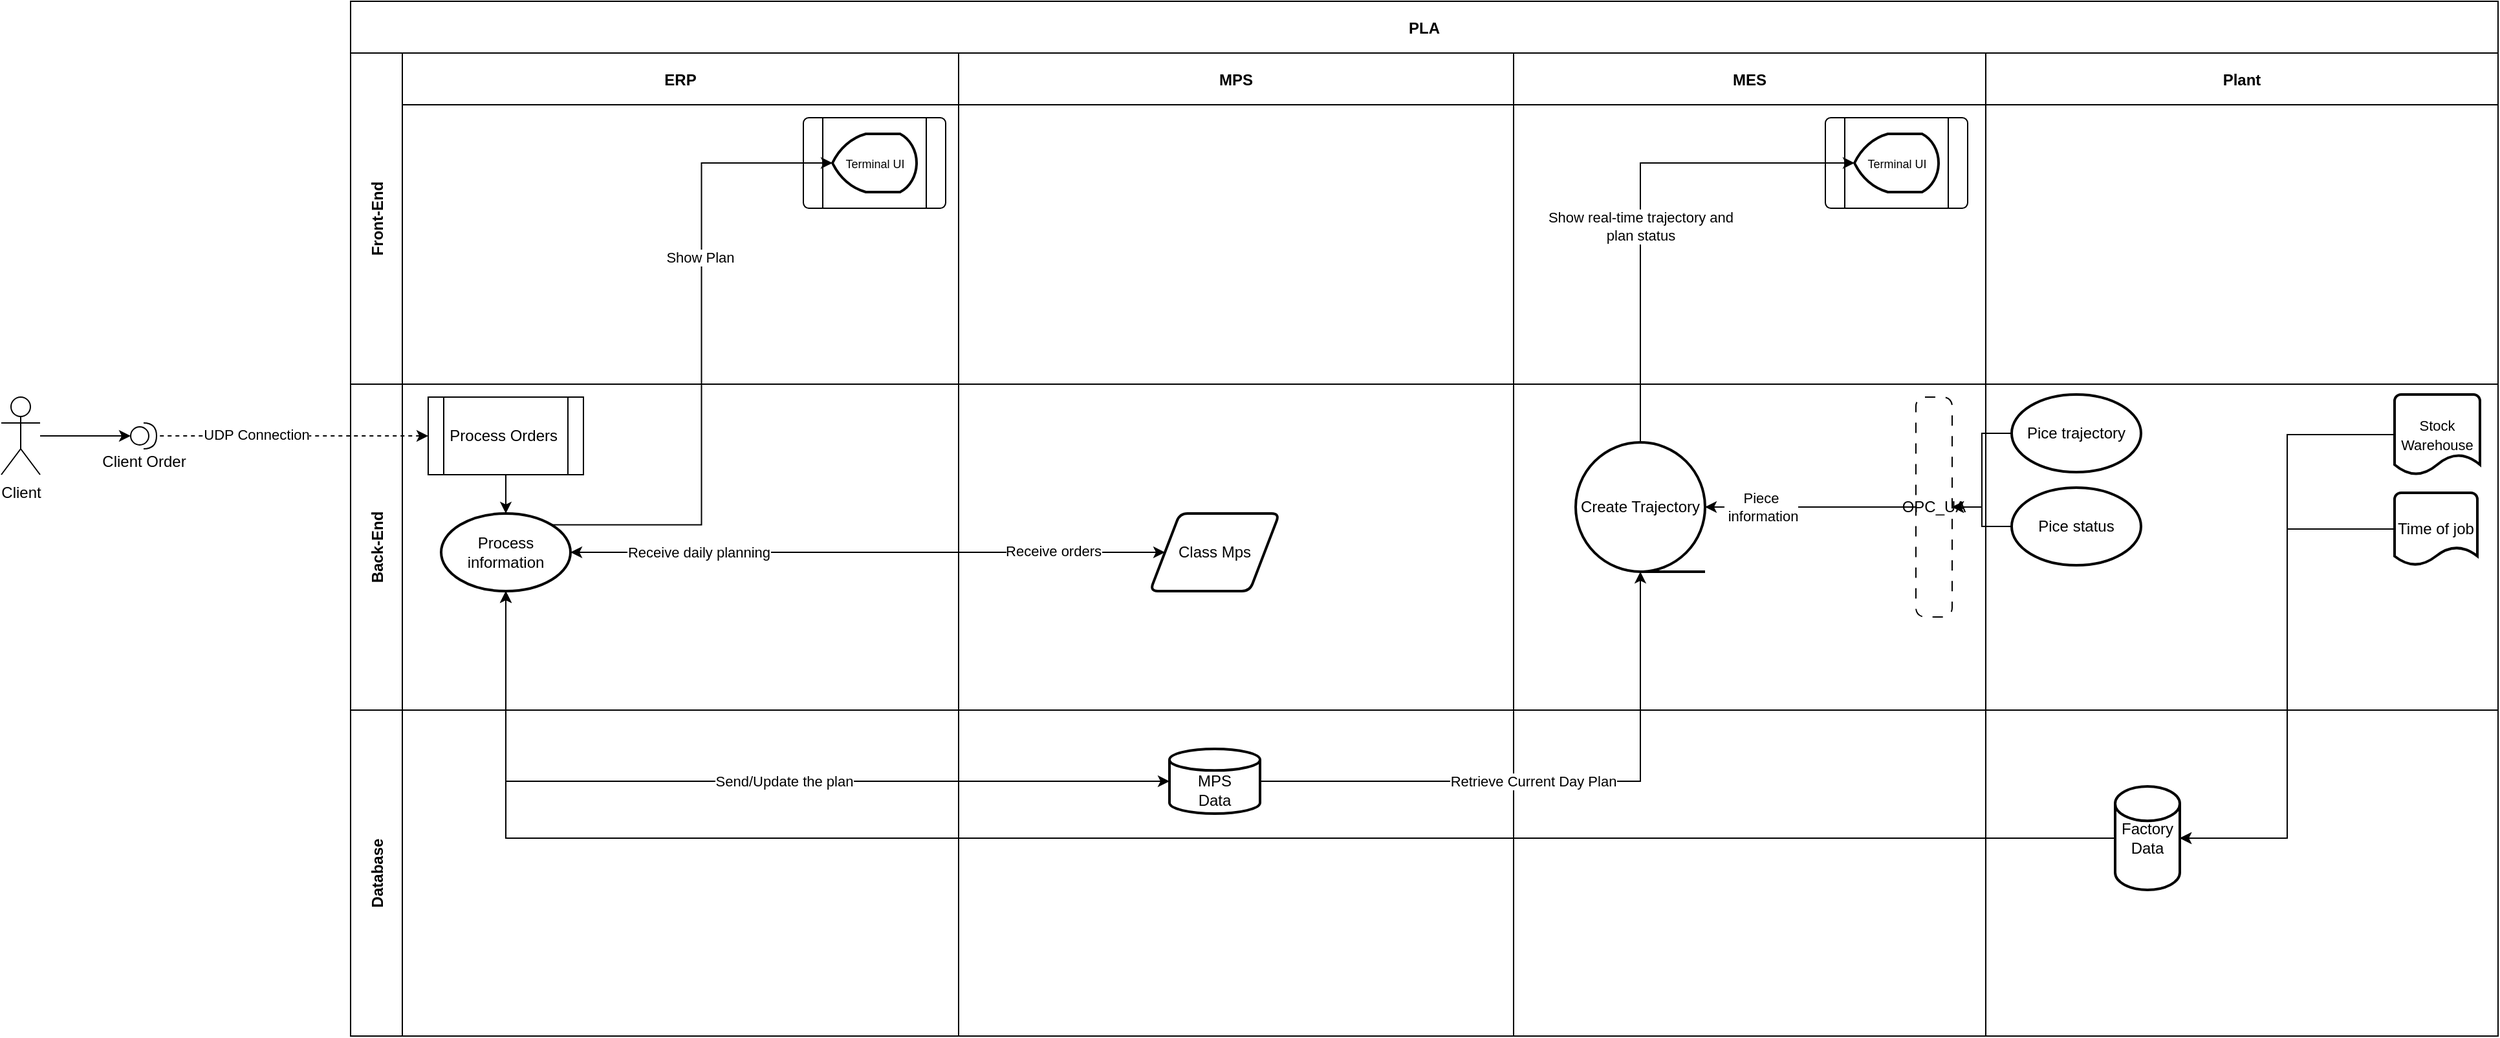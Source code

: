 <mxfile version="21.0.8" type="github" pages="7">
  <diagram id="kgpKYQtTHZ0yAKxKKP6v" name="Flow-chart">
    <mxGraphModel dx="2071" dy="664" grid="1" gridSize="10" guides="1" tooltips="1" connect="1" arrows="1" fold="1" page="1" pageScale="1" pageWidth="850" pageHeight="1100" math="0" shadow="0">
      <root>
        <mxCell id="0" />
        <mxCell id="1" parent="0" />
        <mxCell id="3nuBFxr9cyL0pnOWT2aG-1" value="PLA" style="shape=table;childLayout=tableLayout;startSize=40;collapsible=0;recursiveResize=0;expand=0;fillColor=none;fontStyle=1;editable=0;movable=1;resizable=1;rotatable=1;deletable=1;locked=0;connectable=1;" parent="1" vertex="1">
          <mxGeometry x="20" y="40" width="1660" height="800" as="geometry" />
        </mxCell>
        <mxCell id="3nuBFxr9cyL0pnOWT2aG-3" value="Front-End" style="shape=tableRow;horizontal=0;swimlaneHead=0;swimlaneBody=0;top=0;left=0;bottom=0;right=0;fillColor=none;points=[[0,0.5],[1,0.5]];portConstraint=eastwest;startSize=40;collapsible=0;recursiveResize=0;expand=0;fontStyle=1;" parent="3nuBFxr9cyL0pnOWT2aG-1" vertex="1">
          <mxGeometry y="40" width="1660" height="256" as="geometry" />
        </mxCell>
        <mxCell id="KajZSsTYk88KhPLmzA6E-5" value="ERP" style="swimlane;swimlaneHead=0;swimlaneBody=0;connectable=0;fillColor=none;startSize=40;collapsible=0;recursiveResize=0;expand=0;fontStyle=1;" parent="3nuBFxr9cyL0pnOWT2aG-3" vertex="1">
          <mxGeometry x="40" width="430" height="256" as="geometry">
            <mxRectangle width="430" height="256" as="alternateBounds" />
          </mxGeometry>
        </mxCell>
        <mxCell id="KajZSsTYk88KhPLmzA6E-31" value="" style="group" parent="KajZSsTYk88KhPLmzA6E-5" vertex="1" connectable="0">
          <mxGeometry x="310" y="50" width="110" height="70" as="geometry" />
        </mxCell>
        <mxCell id="KajZSsTYk88KhPLmzA6E-21" value="" style="verticalLabelPosition=bottom;verticalAlign=top;html=1;shape=process;whiteSpace=wrap;rounded=1;size=0.14;arcSize=6;" parent="KajZSsTYk88KhPLmzA6E-31" vertex="1">
          <mxGeometry width="110" height="70" as="geometry" />
        </mxCell>
        <mxCell id="KajZSsTYk88KhPLmzA6E-13" value="&lt;font style=&quot;font-size: 9px;&quot;&gt;Terminal UI&lt;/font&gt;" style="strokeWidth=2;html=1;shape=mxgraph.flowchart.display;whiteSpace=wrap;" parent="KajZSsTYk88KhPLmzA6E-31" vertex="1">
          <mxGeometry x="22.5" y="12.5" width="65" height="45" as="geometry" />
        </mxCell>
        <mxCell id="KajZSsTYk88KhPLmzA6E-51" value="MPS" style="swimlane;swimlaneHead=0;swimlaneBody=0;connectable=0;fillColor=none;startSize=40;collapsible=0;recursiveResize=0;expand=0;fontStyle=1;" parent="3nuBFxr9cyL0pnOWT2aG-3" vertex="1">
          <mxGeometry x="470" width="429" height="256" as="geometry">
            <mxRectangle width="429" height="256" as="alternateBounds" />
          </mxGeometry>
        </mxCell>
        <mxCell id="3nuBFxr9cyL0pnOWT2aG-4" value="MES" style="swimlane;swimlaneHead=0;swimlaneBody=0;connectable=0;fillColor=none;startSize=40;collapsible=0;recursiveResize=0;expand=0;fontStyle=1;" parent="3nuBFxr9cyL0pnOWT2aG-3" vertex="1">
          <mxGeometry x="899" width="365" height="256" as="geometry">
            <mxRectangle width="365" height="256" as="alternateBounds" />
          </mxGeometry>
        </mxCell>
        <mxCell id="KajZSsTYk88KhPLmzA6E-32" value="" style="group" parent="3nuBFxr9cyL0pnOWT2aG-4" vertex="1" connectable="0">
          <mxGeometry x="241" y="50" width="110" height="70" as="geometry" />
        </mxCell>
        <mxCell id="KajZSsTYk88KhPLmzA6E-40" value="" style="group" parent="KajZSsTYk88KhPLmzA6E-32" vertex="1" connectable="0">
          <mxGeometry width="110" height="70" as="geometry" />
        </mxCell>
        <mxCell id="KajZSsTYk88KhPLmzA6E-33" value="" style="verticalLabelPosition=bottom;verticalAlign=top;html=1;shape=process;whiteSpace=wrap;rounded=1;size=0.14;arcSize=6;" parent="KajZSsTYk88KhPLmzA6E-40" vertex="1">
          <mxGeometry width="110" height="70" as="geometry" />
        </mxCell>
        <mxCell id="KajZSsTYk88KhPLmzA6E-34" value="&lt;font style=&quot;font-size: 9px;&quot;&gt;Terminal UI&lt;/font&gt;" style="strokeWidth=2;html=1;shape=mxgraph.flowchart.display;whiteSpace=wrap;" parent="KajZSsTYk88KhPLmzA6E-40" vertex="1">
          <mxGeometry x="22.5" y="12.5" width="65" height="45" as="geometry" />
        </mxCell>
        <mxCell id="3nuBFxr9cyL0pnOWT2aG-8" value="Plant" style="swimlane;swimlaneHead=0;swimlaneBody=0;connectable=0;fillColor=none;startSize=40;collapsible=0;recursiveResize=0;expand=0;fontStyle=1;" parent="3nuBFxr9cyL0pnOWT2aG-3" vertex="1">
          <mxGeometry x="1264" width="396" height="256" as="geometry">
            <mxRectangle width="396" height="256" as="alternateBounds" />
          </mxGeometry>
        </mxCell>
        <mxCell id="3nuBFxr9cyL0pnOWT2aG-15" value="Back-End" style="shape=tableRow;horizontal=0;swimlaneHead=0;swimlaneBody=0;top=0;left=0;bottom=0;right=0;fillColor=none;points=[[0,0.5],[1,0.5]];portConstraint=eastwest;startSize=40;collapsible=0;recursiveResize=0;expand=0;fontStyle=1;" parent="3nuBFxr9cyL0pnOWT2aG-1" vertex="1">
          <mxGeometry y="296" width="1660" height="252" as="geometry" />
        </mxCell>
        <mxCell id="KajZSsTYk88KhPLmzA6E-6" style="swimlane;swimlaneHead=0;swimlaneBody=0;connectable=0;fillColor=none;startSize=0;collapsible=0;recursiveResize=0;expand=0;fontStyle=1;" parent="3nuBFxr9cyL0pnOWT2aG-15" vertex="1">
          <mxGeometry x="40" width="430" height="252" as="geometry">
            <mxRectangle width="430" height="252" as="alternateBounds" />
          </mxGeometry>
        </mxCell>
        <mxCell id="KajZSsTYk88KhPLmzA6E-28" style="edgeStyle=orthogonalEdgeStyle;rounded=0;orthogonalLoop=1;jettySize=auto;html=1;" parent="KajZSsTYk88KhPLmzA6E-6" source="KajZSsTYk88KhPLmzA6E-9" target="KajZSsTYk88KhPLmzA6E-27" edge="1">
          <mxGeometry relative="1" as="geometry" />
        </mxCell>
        <mxCell id="KajZSsTYk88KhPLmzA6E-9" value="Process Orders&amp;nbsp;" style="shape=process;whiteSpace=wrap;html=1;backgroundOutline=1;" parent="KajZSsTYk88KhPLmzA6E-6" vertex="1">
          <mxGeometry x="20" y="10" width="120" height="60" as="geometry" />
        </mxCell>
        <mxCell id="KajZSsTYk88KhPLmzA6E-27" value="Process information" style="strokeWidth=2;html=1;shape=mxgraph.flowchart.start_1;whiteSpace=wrap;" parent="KajZSsTYk88KhPLmzA6E-6" vertex="1">
          <mxGeometry x="30" y="100" width="100" height="60" as="geometry" />
        </mxCell>
        <mxCell id="KajZSsTYk88KhPLmzA6E-52" style="swimlane;swimlaneHead=0;swimlaneBody=0;connectable=0;fillColor=none;startSize=0;collapsible=0;recursiveResize=0;expand=0;fontStyle=1;" parent="3nuBFxr9cyL0pnOWT2aG-15" vertex="1">
          <mxGeometry x="470" width="429" height="252" as="geometry">
            <mxRectangle width="429" height="252" as="alternateBounds" />
          </mxGeometry>
        </mxCell>
        <mxCell id="KajZSsTYk88KhPLmzA6E-19" value="Class Mps" style="shape=parallelogram;html=1;strokeWidth=2;perimeter=parallelogramPerimeter;whiteSpace=wrap;rounded=1;arcSize=12;size=0.23;" parent="KajZSsTYk88KhPLmzA6E-52" vertex="1">
          <mxGeometry x="148" y="100" width="100" height="60" as="geometry" />
        </mxCell>
        <mxCell id="3nuBFxr9cyL0pnOWT2aG-16" value="" style="swimlane;swimlaneHead=0;swimlaneBody=0;connectable=0;fillColor=none;startSize=0;collapsible=0;recursiveResize=0;expand=0;fontStyle=1;" parent="3nuBFxr9cyL0pnOWT2aG-15" vertex="1">
          <mxGeometry x="899" width="365" height="252" as="geometry">
            <mxRectangle width="365" height="252" as="alternateBounds" />
          </mxGeometry>
        </mxCell>
        <mxCell id="KajZSsTYk88KhPLmzA6E-46" style="edgeStyle=orthogonalEdgeStyle;rounded=0;orthogonalLoop=1;jettySize=auto;html=1;entryX=1;entryY=0.5;entryDx=0;entryDy=0;entryPerimeter=0;" parent="3nuBFxr9cyL0pnOWT2aG-16" source="KajZSsTYk88KhPLmzA6E-35" target="KajZSsTYk88KhPLmzA6E-45" edge="1">
          <mxGeometry relative="1" as="geometry" />
        </mxCell>
        <mxCell id="Br2GBXhkB9kAN_1juU1B-12" value="Piece&lt;br&gt;&amp;nbsp;information" style="edgeLabel;html=1;align=center;verticalAlign=middle;resizable=0;points=[];" parent="KajZSsTYk88KhPLmzA6E-46" vertex="1" connectable="0">
          <mxGeometry x="0.734" y="-1" relative="1" as="geometry">
            <mxPoint x="21" y="1" as="offset" />
          </mxGeometry>
        </mxCell>
        <mxCell id="KajZSsTYk88KhPLmzA6E-35" value="OPC_UA" style="rounded=1;whiteSpace=wrap;html=1;absoluteArcSize=1;arcSize=14;strokeWidth=1;dashed=1;dashPattern=8 8;rotation=0;" parent="3nuBFxr9cyL0pnOWT2aG-16" vertex="1">
          <mxGeometry x="311" y="10" width="28" height="170" as="geometry" />
        </mxCell>
        <mxCell id="KajZSsTYk88KhPLmzA6E-45" value="Create Trajectory" style="strokeWidth=2;html=1;shape=mxgraph.flowchart.sequential_data;whiteSpace=wrap;" parent="3nuBFxr9cyL0pnOWT2aG-16" vertex="1">
          <mxGeometry x="48" y="45" width="100" height="100" as="geometry" />
        </mxCell>
        <mxCell id="3nuBFxr9cyL0pnOWT2aG-18" value="" style="swimlane;swimlaneHead=0;swimlaneBody=0;connectable=0;fillColor=none;startSize=0;collapsible=0;recursiveResize=0;expand=0;fontStyle=1;" parent="3nuBFxr9cyL0pnOWT2aG-15" vertex="1">
          <mxGeometry x="1264" width="396" height="252" as="geometry">
            <mxRectangle width="396" height="252" as="alternateBounds" />
          </mxGeometry>
        </mxCell>
        <mxCell id="KajZSsTYk88KhPLmzA6E-42" value="Pice trajectory" style="strokeWidth=2;html=1;shape=mxgraph.flowchart.start_1;whiteSpace=wrap;" parent="3nuBFxr9cyL0pnOWT2aG-18" vertex="1">
          <mxGeometry x="20" y="8" width="100" height="60" as="geometry" />
        </mxCell>
        <mxCell id="KajZSsTYk88KhPLmzA6E-44" value="Pice status" style="strokeWidth=2;html=1;shape=mxgraph.flowchart.start_1;whiteSpace=wrap;" parent="3nuBFxr9cyL0pnOWT2aG-18" vertex="1">
          <mxGeometry x="20" y="80" width="100" height="60" as="geometry" />
        </mxCell>
        <mxCell id="KajZSsTYk88KhPLmzA6E-22" value="&lt;font style=&quot;font-size: 11px;&quot;&gt;Stock Warehouse&lt;/font&gt;" style="strokeWidth=2;html=1;shape=mxgraph.flowchart.document2;whiteSpace=wrap;size=0.25;" parent="3nuBFxr9cyL0pnOWT2aG-18" vertex="1">
          <mxGeometry x="316" y="8" width="66" height="62" as="geometry" />
        </mxCell>
        <mxCell id="KajZSsTYk88KhPLmzA6E-18" value="Time of job" style="strokeWidth=2;html=1;shape=mxgraph.flowchart.document2;whiteSpace=wrap;size=0.25;" parent="3nuBFxr9cyL0pnOWT2aG-18" vertex="1">
          <mxGeometry x="316" y="84" width="64" height="56" as="geometry" />
        </mxCell>
        <mxCell id="KajZSsTYk88KhPLmzA6E-30" value="" style="edgeStyle=orthogonalEdgeStyle;rounded=0;orthogonalLoop=1;jettySize=auto;html=1;startArrow=classic;startFill=1;" parent="3nuBFxr9cyL0pnOWT2aG-15" source="KajZSsTYk88KhPLmzA6E-27" target="KajZSsTYk88KhPLmzA6E-19" edge="1">
          <mxGeometry relative="1" as="geometry" />
        </mxCell>
        <mxCell id="Br2GBXhkB9kAN_1juU1B-2" value="Receive orders" style="edgeLabel;html=1;align=center;verticalAlign=middle;resizable=0;points=[];" parent="KajZSsTYk88KhPLmzA6E-30" vertex="1" connectable="0">
          <mxGeometry x="0.623" y="1" relative="1" as="geometry">
            <mxPoint as="offset" />
          </mxGeometry>
        </mxCell>
        <mxCell id="Br2GBXhkB9kAN_1juU1B-3" value="Receive daily planning" style="edgeLabel;html=1;align=center;verticalAlign=middle;resizable=0;points=[];" parent="KajZSsTYk88KhPLmzA6E-30" vertex="1" connectable="0">
          <mxGeometry x="-0.727" relative="1" as="geometry">
            <mxPoint x="36" as="offset" />
          </mxGeometry>
        </mxCell>
        <mxCell id="Br2GBXhkB9kAN_1juU1B-7" style="edgeStyle=orthogonalEdgeStyle;rounded=0;orthogonalLoop=1;jettySize=auto;html=1;" parent="3nuBFxr9cyL0pnOWT2aG-15" source="KajZSsTYk88KhPLmzA6E-44" target="KajZSsTYk88KhPLmzA6E-35" edge="1">
          <mxGeometry relative="1" as="geometry" />
        </mxCell>
        <mxCell id="KajZSsTYk88KhPLmzA6E-43" style="edgeStyle=orthogonalEdgeStyle;rounded=0;orthogonalLoop=1;jettySize=auto;html=1;" parent="3nuBFxr9cyL0pnOWT2aG-15" source="KajZSsTYk88KhPLmzA6E-42" target="KajZSsTYk88KhPLmzA6E-35" edge="1">
          <mxGeometry relative="1" as="geometry">
            <mxPoint x="1254" y="38" as="targetPoint" />
          </mxGeometry>
        </mxCell>
        <mxCell id="KajZSsTYk88KhPLmzA6E-36" value="Database" style="shape=tableRow;horizontal=0;swimlaneHead=0;swimlaneBody=0;top=0;left=0;bottom=0;right=0;fillColor=none;points=[[0,0.5],[1,0.5]];portConstraint=eastwest;startSize=40;collapsible=0;recursiveResize=0;expand=0;fontStyle=1;" parent="3nuBFxr9cyL0pnOWT2aG-1" vertex="1">
          <mxGeometry y="548" width="1660" height="252" as="geometry" />
        </mxCell>
        <mxCell id="KajZSsTYk88KhPLmzA6E-37" style="swimlane;swimlaneHead=0;swimlaneBody=0;connectable=0;fillColor=none;startSize=0;collapsible=0;recursiveResize=0;expand=0;fontStyle=1;" parent="KajZSsTYk88KhPLmzA6E-36" vertex="1">
          <mxGeometry x="40" width="430" height="252" as="geometry">
            <mxRectangle width="430" height="252" as="alternateBounds" />
          </mxGeometry>
        </mxCell>
        <mxCell id="KajZSsTYk88KhPLmzA6E-53" style="swimlane;swimlaneHead=0;swimlaneBody=0;connectable=0;fillColor=none;startSize=0;collapsible=0;recursiveResize=0;expand=0;fontStyle=1;" parent="KajZSsTYk88KhPLmzA6E-36" vertex="1">
          <mxGeometry x="470" width="429" height="252" as="geometry">
            <mxRectangle width="429" height="252" as="alternateBounds" />
          </mxGeometry>
        </mxCell>
        <mxCell id="KajZSsTYk88KhPLmzA6E-16" value="&lt;br&gt;MPS&lt;br&gt;Data" style="strokeWidth=2;html=1;shape=mxgraph.flowchart.database;whiteSpace=wrap;" parent="KajZSsTYk88KhPLmzA6E-53" vertex="1">
          <mxGeometry x="163" y="30" width="70" height="50" as="geometry" />
        </mxCell>
        <mxCell id="KajZSsTYk88KhPLmzA6E-38" style="swimlane;swimlaneHead=0;swimlaneBody=0;connectable=0;fillColor=none;startSize=0;collapsible=0;recursiveResize=0;expand=0;fontStyle=1;" parent="KajZSsTYk88KhPLmzA6E-36" vertex="1">
          <mxGeometry x="899" width="365" height="252" as="geometry">
            <mxRectangle width="365" height="252" as="alternateBounds" />
          </mxGeometry>
        </mxCell>
        <mxCell id="KajZSsTYk88KhPLmzA6E-39" style="swimlane;swimlaneHead=0;swimlaneBody=0;connectable=0;fillColor=none;startSize=0;collapsible=0;recursiveResize=0;expand=0;fontStyle=1;" parent="KajZSsTYk88KhPLmzA6E-36" vertex="1">
          <mxGeometry x="1264" width="396" height="252" as="geometry">
            <mxRectangle width="396" height="252" as="alternateBounds" />
          </mxGeometry>
        </mxCell>
        <mxCell id="KajZSsTYk88KhPLmzA6E-23" value="Factory&lt;br&gt;Data" style="strokeWidth=2;html=1;shape=mxgraph.flowchart.database;whiteSpace=wrap;" parent="KajZSsTYk88KhPLmzA6E-39" vertex="1">
          <mxGeometry x="100" y="59" width="50" height="80" as="geometry" />
        </mxCell>
        <mxCell id="KajZSsTYk88KhPLmzA6E-29" style="edgeStyle=orthogonalEdgeStyle;rounded=0;orthogonalLoop=1;jettySize=auto;html=1;entryX=0.5;entryY=1;entryDx=0;entryDy=0;entryPerimeter=0;" parent="3nuBFxr9cyL0pnOWT2aG-1" source="KajZSsTYk88KhPLmzA6E-23" target="KajZSsTYk88KhPLmzA6E-27" edge="1">
          <mxGeometry relative="1" as="geometry" />
        </mxCell>
        <mxCell id="KajZSsTYk88KhPLmzA6E-20" style="edgeStyle=orthogonalEdgeStyle;rounded=0;orthogonalLoop=1;jettySize=auto;html=1;startArrow=classic;startFill=1;" parent="3nuBFxr9cyL0pnOWT2aG-1" source="KajZSsTYk88KhPLmzA6E-16" target="KajZSsTYk88KhPLmzA6E-27" edge="1">
          <mxGeometry relative="1" as="geometry" />
        </mxCell>
        <mxCell id="dcM9h4b5assa5pnJStV_-1" value="Send/Update the plan" style="edgeLabel;html=1;align=center;verticalAlign=middle;resizable=0;points=[];" parent="KajZSsTYk88KhPLmzA6E-20" vertex="1" connectable="0">
          <mxGeometry x="-0.097" relative="1" as="geometry">
            <mxPoint as="offset" />
          </mxGeometry>
        </mxCell>
        <mxCell id="KajZSsTYk88KhPLmzA6E-49" style="edgeStyle=orthogonalEdgeStyle;rounded=0;orthogonalLoop=1;jettySize=auto;html=1;" parent="3nuBFxr9cyL0pnOWT2aG-1" source="KajZSsTYk88KhPLmzA6E-16" target="KajZSsTYk88KhPLmzA6E-45" edge="1">
          <mxGeometry relative="1" as="geometry" />
        </mxCell>
        <mxCell id="KajZSsTYk88KhPLmzA6E-50" value="Retrieve Current Day Plan" style="edgeLabel;html=1;align=center;verticalAlign=middle;resizable=0;points=[];" parent="KajZSsTYk88KhPLmzA6E-49" vertex="1" connectable="0">
          <mxGeometry x="-0.202" y="-2" relative="1" as="geometry">
            <mxPoint x="29" y="-2" as="offset" />
          </mxGeometry>
        </mxCell>
        <mxCell id="KajZSsTYk88KhPLmzA6E-24" style="edgeStyle=orthogonalEdgeStyle;rounded=0;orthogonalLoop=1;jettySize=auto;html=1;entryX=1;entryY=0.5;entryDx=0;entryDy=0;entryPerimeter=0;" parent="3nuBFxr9cyL0pnOWT2aG-1" source="KajZSsTYk88KhPLmzA6E-22" target="KajZSsTYk88KhPLmzA6E-23" edge="1">
          <mxGeometry relative="1" as="geometry" />
        </mxCell>
        <mxCell id="KajZSsTYk88KhPLmzA6E-25" style="edgeStyle=orthogonalEdgeStyle;rounded=0;orthogonalLoop=1;jettySize=auto;html=1;entryX=1;entryY=0.5;entryDx=0;entryDy=0;entryPerimeter=0;" parent="3nuBFxr9cyL0pnOWT2aG-1" source="KajZSsTYk88KhPLmzA6E-18" target="KajZSsTYk88KhPLmzA6E-23" edge="1">
          <mxGeometry relative="1" as="geometry" />
        </mxCell>
        <mxCell id="Br2GBXhkB9kAN_1juU1B-1" style="edgeStyle=orthogonalEdgeStyle;rounded=0;orthogonalLoop=1;jettySize=auto;html=1;exitX=0.855;exitY=0.145;exitDx=0;exitDy=0;exitPerimeter=0;entryX=0;entryY=0.5;entryDx=0;entryDy=0;entryPerimeter=0;" parent="3nuBFxr9cyL0pnOWT2aG-1" source="KajZSsTYk88KhPLmzA6E-27" target="KajZSsTYk88KhPLmzA6E-13" edge="1">
          <mxGeometry relative="1" as="geometry" />
        </mxCell>
        <mxCell id="Br2GBXhkB9kAN_1juU1B-4" value="Show Plan" style="edgeLabel;html=1;align=center;verticalAlign=middle;resizable=0;points=[];" parent="Br2GBXhkB9kAN_1juU1B-1" vertex="1" connectable="0">
          <mxGeometry x="0.3" y="2" relative="1" as="geometry">
            <mxPoint as="offset" />
          </mxGeometry>
        </mxCell>
        <mxCell id="Br2GBXhkB9kAN_1juU1B-5" style="edgeStyle=orthogonalEdgeStyle;rounded=0;orthogonalLoop=1;jettySize=auto;html=1;entryX=0;entryY=0.5;entryDx=0;entryDy=0;entryPerimeter=0;" parent="3nuBFxr9cyL0pnOWT2aG-1" source="KajZSsTYk88KhPLmzA6E-45" target="KajZSsTYk88KhPLmzA6E-34" edge="1">
          <mxGeometry relative="1" as="geometry">
            <Array as="points">
              <mxPoint x="997" y="125" />
            </Array>
          </mxGeometry>
        </mxCell>
        <mxCell id="Br2GBXhkB9kAN_1juU1B-6" value="Show real-time trajectory and &lt;br&gt;plan status" style="edgeLabel;html=1;align=center;verticalAlign=middle;resizable=0;points=[];" parent="Br2GBXhkB9kAN_1juU1B-5" vertex="1" connectable="0">
          <mxGeometry x="-0.141" y="-2" relative="1" as="geometry">
            <mxPoint x="-2" y="-3" as="offset" />
          </mxGeometry>
        </mxCell>
        <mxCell id="KajZSsTYk88KhPLmzA6E-11" value="Client Order" style="shape=providedRequiredInterface;html=1;verticalLabelPosition=bottom;sketch=0;" parent="1" vertex="1">
          <mxGeometry x="-150" y="366" width="20" height="20" as="geometry" />
        </mxCell>
        <mxCell id="KajZSsTYk88KhPLmzA6E-10" style="edgeStyle=orthogonalEdgeStyle;rounded=0;orthogonalLoop=1;jettySize=auto;html=1;dashed=1;entryX=1;entryY=0.5;entryDx=0;entryDy=0;entryPerimeter=0;startArrow=classic;startFill=1;endArrow=none;endFill=0;" parent="1" source="KajZSsTYk88KhPLmzA6E-9" target="KajZSsTYk88KhPLmzA6E-11" edge="1">
          <mxGeometry relative="1" as="geometry">
            <mxPoint x="-30" y="320.0" as="targetPoint" />
          </mxGeometry>
        </mxCell>
        <mxCell id="KajZSsTYk88KhPLmzA6E-12" value="UDP Connection" style="edgeLabel;html=1;align=center;verticalAlign=middle;resizable=0;points=[];" parent="KajZSsTYk88KhPLmzA6E-10" vertex="1" connectable="0">
          <mxGeometry x="0.272" y="-1" relative="1" as="geometry">
            <mxPoint as="offset" />
          </mxGeometry>
        </mxCell>
        <mxCell id="Br2GBXhkB9kAN_1juU1B-9" style="edgeStyle=orthogonalEdgeStyle;rounded=0;orthogonalLoop=1;jettySize=auto;html=1;entryX=0;entryY=0.5;entryDx=0;entryDy=0;entryPerimeter=0;" parent="1" source="Br2GBXhkB9kAN_1juU1B-8" target="KajZSsTYk88KhPLmzA6E-11" edge="1">
          <mxGeometry relative="1" as="geometry" />
        </mxCell>
        <mxCell id="Br2GBXhkB9kAN_1juU1B-8" value="Client" style="shape=umlActor;verticalLabelPosition=bottom;verticalAlign=top;html=1;outlineConnect=0;" parent="1" vertex="1">
          <mxGeometry x="-250" y="346" width="30" height="60" as="geometry" />
        </mxCell>
      </root>
    </mxGraphModel>
  </diagram>
  <diagram id="-O9gCwq_KkPedrlTWj8u" name="Software-Structure">
    <mxGraphModel dx="1221" dy="664" grid="1" gridSize="10" guides="1" tooltips="1" connect="1" arrows="1" fold="1" page="1" pageScale="1" pageWidth="827" pageHeight="1169" math="0" shadow="0">
      <root>
        <mxCell id="0" />
        <mxCell id="1" parent="0" />
        <mxCell id="eZUI2_qZ9X7XSRv0RE9L-6" value="" style="edgeStyle=orthogonalEdgeStyle;rounded=0;orthogonalLoop=1;jettySize=auto;html=1;endArrow=none;endFill=0;" parent="1" source="eZUI2_qZ9X7XSRv0RE9L-1" target="eZUI2_qZ9X7XSRv0RE9L-3" edge="1">
          <mxGeometry relative="1" as="geometry" />
        </mxCell>
        <mxCell id="eZUI2_qZ9X7XSRv0RE9L-10" style="edgeStyle=orthogonalEdgeStyle;rounded=0;orthogonalLoop=1;jettySize=auto;html=1;endArrow=none;endFill=0;" parent="1" source="eZUI2_qZ9X7XSRv0RE9L-1" target="eZUI2_qZ9X7XSRv0RE9L-7" edge="1">
          <mxGeometry relative="1" as="geometry">
            <Array as="points">
              <mxPoint x="155" y="88" />
              <mxPoint x="155" y="248" />
            </Array>
          </mxGeometry>
        </mxCell>
        <mxCell id="eZUI2_qZ9X7XSRv0RE9L-11" style="edgeStyle=orthogonalEdgeStyle;rounded=0;orthogonalLoop=1;jettySize=auto;html=1;entryX=-0.004;entryY=0.518;entryDx=0;entryDy=0;entryPerimeter=0;endArrow=none;endFill=0;" parent="1" source="eZUI2_qZ9X7XSRv0RE9L-1" target="eZUI2_qZ9X7XSRv0RE9L-8" edge="1">
          <mxGeometry relative="1" as="geometry" />
        </mxCell>
        <mxCell id="eZUI2_qZ9X7XSRv0RE9L-12" style="edgeStyle=orthogonalEdgeStyle;rounded=0;orthogonalLoop=1;jettySize=auto;html=1;entryX=0.012;entryY=0.528;entryDx=0;entryDy=0;entryPerimeter=0;endArrow=none;endFill=0;" parent="1" source="eZUI2_qZ9X7XSRv0RE9L-1" target="eZUI2_qZ9X7XSRv0RE9L-9" edge="1">
          <mxGeometry relative="1" as="geometry" />
        </mxCell>
        <mxCell id="eZUI2_qZ9X7XSRv0RE9L-1" value="PLA-App" style="aspect=fixed;html=1;points=[];align=center;image;fontSize=12;image=img/lib/azure2/general/Folder_Blank.svg;" parent="1" vertex="1">
          <mxGeometry x="50" y="60" width="69" height="56.0" as="geometry" />
        </mxCell>
        <mxCell id="t7h9JxyBUWeAw55wg_5o-6" style="edgeStyle=orthogonalEdgeStyle;rounded=0;orthogonalLoop=1;jettySize=auto;html=1;entryX=0;entryY=0.5;entryDx=0;entryDy=0;entryPerimeter=0;endArrow=none;endFill=0;" parent="1" source="eZUI2_qZ9X7XSRv0RE9L-3" target="eZUI2_qZ9X7XSRv0RE9L-13" edge="1">
          <mxGeometry relative="1" as="geometry" />
        </mxCell>
        <mxCell id="t7h9JxyBUWeAw55wg_5o-7" style="edgeStyle=orthogonalEdgeStyle;rounded=0;orthogonalLoop=1;jettySize=auto;html=1;endArrow=none;endFill=0;" parent="1" source="eZUI2_qZ9X7XSRv0RE9L-3" target="eZUI2_qZ9X7XSRv0RE9L-14" edge="1">
          <mxGeometry relative="1" as="geometry" />
        </mxCell>
        <mxCell id="t7h9JxyBUWeAw55wg_5o-8" style="edgeStyle=orthogonalEdgeStyle;rounded=0;orthogonalLoop=1;jettySize=auto;html=1;entryX=0;entryY=0.5;entryDx=0;entryDy=0;endArrow=none;endFill=0;" parent="1" source="eZUI2_qZ9X7XSRv0RE9L-3" target="eZUI2_qZ9X7XSRv0RE9L-15" edge="1">
          <mxGeometry relative="1" as="geometry" />
        </mxCell>
        <mxCell id="eZUI2_qZ9X7XSRv0RE9L-3" value="src" style="aspect=fixed;html=1;points=[];align=center;image;fontSize=12;image=img/lib/azure2/general/Folder_Blank.svg;imageBackground=none;imageAspect=1;" parent="1" vertex="1">
          <mxGeometry x="190" y="116" width="69" height="56.0" as="geometry" />
        </mxCell>
        <mxCell id="t7h9JxyBUWeAw55wg_5o-17" style="edgeStyle=orthogonalEdgeStyle;rounded=0;orthogonalLoop=1;jettySize=auto;html=1;entryX=0;entryY=0.5;entryDx=0;entryDy=0;" parent="1" source="eZUI2_qZ9X7XSRv0RE9L-7" target="t7h9JxyBUWeAw55wg_5o-16" edge="1">
          <mxGeometry relative="1" as="geometry" />
        </mxCell>
        <mxCell id="eZUI2_qZ9X7XSRv0RE9L-7" value="test" style="aspect=fixed;html=1;points=[];align=center;image;fontSize=12;image=img/lib/azure2/general/Folder_Blank.svg;" parent="1" vertex="1">
          <mxGeometry x="190" y="220" width="69" height="56.0" as="geometry" />
        </mxCell>
        <mxCell id="t7h9JxyBUWeAw55wg_5o-14" style="edgeStyle=orthogonalEdgeStyle;rounded=0;orthogonalLoop=1;jettySize=auto;html=1;entryX=0;entryY=0.5;entryDx=0;entryDy=0;endArrow=none;endFill=0;" parent="1" source="eZUI2_qZ9X7XSRv0RE9L-8" target="t7h9JxyBUWeAw55wg_5o-10" edge="1">
          <mxGeometry relative="1" as="geometry" />
        </mxCell>
        <mxCell id="t7h9JxyBUWeAw55wg_5o-15" style="edgeStyle=orthogonalEdgeStyle;rounded=0;orthogonalLoop=1;jettySize=auto;html=1;entryX=0;entryY=0.5;entryDx=0;entryDy=0;endArrow=none;endFill=0;" parent="1" source="eZUI2_qZ9X7XSRv0RE9L-8" target="t7h9JxyBUWeAw55wg_5o-11" edge="1">
          <mxGeometry relative="1" as="geometry">
            <Array as="points">
              <mxPoint x="350" y="348" />
              <mxPoint x="350" y="548" />
            </Array>
          </mxGeometry>
        </mxCell>
        <mxCell id="eZUI2_qZ9X7XSRv0RE9L-8" value="server" style="aspect=fixed;html=1;points=[];align=center;image;fontSize=12;image=img/lib/azure2/general/Folder_Blank.svg;" parent="1" vertex="1">
          <mxGeometry x="190" y="320" width="69" height="56.0" as="geometry" />
        </mxCell>
        <mxCell id="t7h9JxyBUWeAw55wg_5o-21" style="edgeStyle=orthogonalEdgeStyle;rounded=0;orthogonalLoop=1;jettySize=auto;html=1;endArrow=none;endFill=0;" parent="1" source="eZUI2_qZ9X7XSRv0RE9L-9" target="t7h9JxyBUWeAw55wg_5o-18" edge="1">
          <mxGeometry relative="1" as="geometry">
            <Array as="points">
              <mxPoint x="280" y="448" />
              <mxPoint x="280" y="644" />
            </Array>
          </mxGeometry>
        </mxCell>
        <mxCell id="t7h9JxyBUWeAw55wg_5o-22" style="edgeStyle=orthogonalEdgeStyle;rounded=0;orthogonalLoop=1;jettySize=auto;html=1;" parent="1" source="eZUI2_qZ9X7XSRv0RE9L-9" target="t7h9JxyBUWeAw55wg_5o-19" edge="1">
          <mxGeometry relative="1" as="geometry">
            <Array as="points">
              <mxPoint x="280" y="448" />
              <mxPoint x="280" y="734" />
            </Array>
          </mxGeometry>
        </mxCell>
        <mxCell id="t7h9JxyBUWeAw55wg_5o-23" style="edgeStyle=orthogonalEdgeStyle;rounded=0;orthogonalLoop=1;jettySize=auto;html=1;" parent="1" source="eZUI2_qZ9X7XSRv0RE9L-9" target="t7h9JxyBUWeAw55wg_5o-20" edge="1">
          <mxGeometry relative="1" as="geometry">
            <Array as="points">
              <mxPoint x="280" y="448" />
              <mxPoint x="280" y="814" />
            </Array>
          </mxGeometry>
        </mxCell>
        <mxCell id="eZUI2_qZ9X7XSRv0RE9L-9" value="docs" style="aspect=fixed;html=1;points=[];align=center;image;fontSize=12;image=img/lib/azure2/general/Folder_Blank.svg;" parent="1" vertex="1">
          <mxGeometry x="190" y="420" width="69" height="56.0" as="geometry" />
        </mxCell>
        <mxCell id="t7h9JxyBUWeAw55wg_5o-3" style="edgeStyle=orthogonalEdgeStyle;rounded=0;orthogonalLoop=1;jettySize=auto;html=1;endArrow=none;endFill=0;" parent="1" source="eZUI2_qZ9X7XSRv0RE9L-13" target="eZUI2_qZ9X7XSRv0RE9L-16" edge="1">
          <mxGeometry relative="1" as="geometry" />
        </mxCell>
        <mxCell id="t7h9JxyBUWeAw55wg_5o-4" style="edgeStyle=orthogonalEdgeStyle;rounded=0;orthogonalLoop=1;jettySize=auto;html=1;entryX=0;entryY=0.5;entryDx=0;entryDy=0;endArrow=none;endFill=0;" parent="1" source="eZUI2_qZ9X7XSRv0RE9L-13" target="t7h9JxyBUWeAw55wg_5o-1" edge="1">
          <mxGeometry relative="1" as="geometry" />
        </mxCell>
        <mxCell id="t7h9JxyBUWeAw55wg_5o-5" style="edgeStyle=orthogonalEdgeStyle;rounded=0;orthogonalLoop=1;jettySize=auto;html=1;entryX=0;entryY=0.5;entryDx=0;entryDy=0;endArrow=none;endFill=0;" parent="1" source="eZUI2_qZ9X7XSRv0RE9L-13" target="t7h9JxyBUWeAw55wg_5o-2" edge="1">
          <mxGeometry relative="1" as="geometry" />
        </mxCell>
        <mxCell id="eZUI2_qZ9X7XSRv0RE9L-13" value="Modules" style="sketch=0;aspect=fixed;pointerEvents=1;shadow=0;dashed=0;html=1;strokeColor=none;labelPosition=center;verticalLabelPosition=bottom;verticalAlign=top;align=center;fillColor=#00188D;shape=mxgraph.mscae.enterprise.folder" parent="1" vertex="1">
          <mxGeometry x="440" y="40" width="58.14" height="50" as="geometry" />
        </mxCell>
        <mxCell id="eZUI2_qZ9X7XSRv0RE9L-14" value="ERP.py" style="shape=image;html=1;verticalAlign=top;verticalLabelPosition=bottom;labelBackgroundColor=#ffffff;imageAspect=0;aspect=fixed;image=https://cdn1.iconfinder.com/data/icons/ionicons-fill-vol-2/512/logo-python-128.png" parent="1" vertex="1">
          <mxGeometry x="440" y="114" width="60" height="60" as="geometry" />
        </mxCell>
        <mxCell id="eZUI2_qZ9X7XSRv0RE9L-15" value="MES.py" style="shape=image;html=1;verticalAlign=top;verticalLabelPosition=bottom;labelBackgroundColor=#ffffff;imageAspect=0;aspect=fixed;image=https://cdn1.iconfinder.com/data/icons/ionicons-fill-vol-2/512/logo-python-128.png" parent="1" vertex="1">
          <mxGeometry x="440" y="210" width="60" height="60" as="geometry" />
        </mxCell>
        <mxCell id="eZUI2_qZ9X7XSRv0RE9L-16" value="MPS.py" style="shape=image;html=1;verticalAlign=top;verticalLabelPosition=bottom;labelBackgroundColor=#ffffff;imageAspect=0;aspect=fixed;image=https://cdn1.iconfinder.com/data/icons/ionicons-fill-vol-2/512/logo-python-128.png" parent="1" vertex="1">
          <mxGeometry x="710" y="10" width="60" height="60" as="geometry" />
        </mxCell>
        <mxCell id="t7h9JxyBUWeAw55wg_5o-1" value="Udp_comm_class.py" style="shape=image;html=1;verticalAlign=top;verticalLabelPosition=bottom;labelBackgroundColor=#ffffff;imageAspect=0;aspect=fixed;image=https://cdn1.iconfinder.com/data/icons/ionicons-fill-vol-2/512/logo-python-128.png" parent="1" vertex="1">
          <mxGeometry x="710" y="100" width="60" height="60" as="geometry" />
        </mxCell>
        <mxCell id="t7h9JxyBUWeAw55wg_5o-2" value="Database_Comm_class.py" style="shape=image;html=1;verticalAlign=top;verticalLabelPosition=bottom;labelBackgroundColor=#ffffff;imageAspect=0;aspect=fixed;image=https://cdn1.iconfinder.com/data/icons/ionicons-fill-vol-2/512/logo-python-128.png" parent="1" vertex="1">
          <mxGeometry x="710" y="190" width="60" height="60" as="geometry" />
        </mxCell>
        <mxCell id="t7h9JxyBUWeAw55wg_5o-25" style="edgeStyle=orthogonalEdgeStyle;rounded=0;orthogonalLoop=1;jettySize=auto;html=1;endArrow=none;endFill=0;" parent="1" source="t7h9JxyBUWeAw55wg_5o-9" target="t7h9JxyBUWeAw55wg_5o-24" edge="1">
          <mxGeometry relative="1" as="geometry" />
        </mxCell>
        <mxCell id="t7h9JxyBUWeAw55wg_5o-9" value="CodeSYS Plant project" style="aspect=fixed;html=1;points=[];align=center;image;fontSize=12;image=img/lib/azure2/general/Folder_Blank.svg;" parent="1" vertex="1">
          <mxGeometry x="60" y="990" width="69" height="56.0" as="geometry" />
        </mxCell>
        <mxCell id="t7h9JxyBUWeAw55wg_5o-10" value="XML-sender.py" style="shape=image;html=1;verticalAlign=top;verticalLabelPosition=bottom;labelBackgroundColor=#ffffff;imageAspect=0;aspect=fixed;image=https://cdn1.iconfinder.com/data/icons/ionicons-fill-vol-2/512/logo-python-128.png" parent="1" vertex="1">
          <mxGeometry x="440" y="420" width="60" height="60" as="geometry" />
        </mxCell>
        <mxCell id="t7h9JxyBUWeAw55wg_5o-11" value="Client-Orders" style="shape=image;html=1;verticalAlign=top;verticalLabelPosition=bottom;labelBackgroundColor=#ffffff;imageAspect=0;aspect=fixed;image=https://cdn1.iconfinder.com/data/icons/bootstrap-vol-3/16/filetype-xml-128.png" parent="1" vertex="1">
          <mxGeometry x="444" y="520" width="56" height="56" as="geometry" />
        </mxCell>
        <mxCell id="t7h9JxyBUWeAw55wg_5o-16" value="To be implemented&amp;nbsp;" style="shape=image;html=1;verticalAlign=top;verticalLabelPosition=bottom;labelBackgroundColor=#ffffff;imageAspect=0;aspect=fixed;image=https://cdn0.iconfinder.com/data/icons/evericons-24px-vol-1/24/menu-dots-128.png" parent="1" vertex="1">
          <mxGeometry x="438.14" y="310" width="60" height="60" as="geometry" />
        </mxCell>
        <mxCell id="t7h9JxyBUWeAw55wg_5o-18" value="Code Documentation" style="sketch=0;pointerEvents=1;shadow=0;dashed=0;html=1;strokeColor=none;fillColor=#505050;labelPosition=center;verticalLabelPosition=bottom;verticalAlign=top;outlineConnect=0;align=center;shape=mxgraph.office.concepts.document;" parent="1" vertex="1">
          <mxGeometry x="448.14" y="620" width="40" height="47" as="geometry" />
        </mxCell>
        <mxCell id="t7h9JxyBUWeAw55wg_5o-19" value="Code Report" style="sketch=0;pointerEvents=1;shadow=0;dashed=0;html=1;strokeColor=none;fillColor=#505050;labelPosition=center;verticalLabelPosition=bottom;verticalAlign=top;outlineConnect=0;align=center;shape=mxgraph.office.concepts.document;" parent="1" vertex="1">
          <mxGeometry x="450" y="710" width="40" height="47" as="geometry" />
        </mxCell>
        <mxCell id="t7h9JxyBUWeAw55wg_5o-20" value="Diagram" style="sketch=0;pointerEvents=1;shadow=0;dashed=0;html=1;strokeColor=none;fillColor=#505050;labelPosition=center;verticalLabelPosition=bottom;verticalAlign=top;outlineConnect=0;align=center;shape=mxgraph.office.concepts.document;" parent="1" vertex="1">
          <mxGeometry x="448.14" y="790" width="40" height="47" as="geometry" />
        </mxCell>
        <mxCell id="t7h9JxyBUWeAw55wg_5o-24" value="" style="shape=image;verticalLabelPosition=bottom;labelBackgroundColor=default;verticalAlign=top;aspect=fixed;imageAspect=0;image=https://upload.wikimedia.org/wikipedia/commons/thumb/8/86/Codesys_Logo.svg/1200px-Codesys_Logo.svg.png;" parent="1" vertex="1">
          <mxGeometry x="250" y="968" width="125" height="100" as="geometry" />
        </mxCell>
      </root>
    </mxGraphModel>
  </diagram>
  <diagram id="D5pLMNmzvhwVKb-bDGbO" name="Database Diagram">
    <mxGraphModel dx="1221" dy="664" grid="1" gridSize="10" guides="1" tooltips="1" connect="1" arrows="1" fold="1" page="1" pageScale="1" pageWidth="827" pageHeight="1169" math="0" shadow="0">
      <root>
        <mxCell id="0" />
        <mxCell id="1" parent="0" />
        <mxCell id="erSrvoIcFwmeQ66A4lnT-1" value="Database" style="swimlane;fontStyle=1;align=center;verticalAlign=top;childLayout=stackLayout;horizontal=1;startSize=26;horizontalStack=0;resizeParent=1;resizeParentMax=0;resizeLast=0;collapsible=1;marginBottom=0;whiteSpace=wrap;html=1;" vertex="1" parent="1">
          <mxGeometry x="300" y="146" width="160" height="254" as="geometry" />
        </mxCell>
        <mxCell id="htr9MG5KDr8KpsmyLvrL-2" value="- variable: dbname&amp;nbsp;" style="text;strokeColor=none;fillColor=none;align=left;verticalAlign=top;spacingLeft=4;spacingRight=4;overflow=hidden;rotatable=0;points=[[0,0.5],[1,0.5]];portConstraint=eastwest;whiteSpace=wrap;html=1;" vertex="1" parent="erSrvoIcFwmeQ66A4lnT-1">
          <mxGeometry y="26" width="160" height="26" as="geometry" />
        </mxCell>
        <mxCell id="htr9MG5KDr8KpsmyLvrL-3" value="- variable: user" style="text;strokeColor=none;fillColor=none;align=left;verticalAlign=top;spacingLeft=4;spacingRight=4;overflow=hidden;rotatable=0;points=[[0,0.5],[1,0.5]];portConstraint=eastwest;whiteSpace=wrap;html=1;" vertex="1" parent="erSrvoIcFwmeQ66A4lnT-1">
          <mxGeometry y="52" width="160" height="26" as="geometry" />
        </mxCell>
        <mxCell id="-tHKm90RG7XEsVdXNkFa-1" value="- variable: password" style="text;strokeColor=none;fillColor=none;align=left;verticalAlign=top;spacingLeft=4;spacingRight=4;overflow=hidden;rotatable=0;points=[[0,0.5],[1,0.5]];portConstraint=eastwest;whiteSpace=wrap;html=1;" vertex="1" parent="erSrvoIcFwmeQ66A4lnT-1">
          <mxGeometry y="78" width="160" height="26" as="geometry" />
        </mxCell>
        <mxCell id="-tHKm90RG7XEsVdXNkFa-2" value="- variable: host" style="text;strokeColor=none;fillColor=none;align=left;verticalAlign=top;spacingLeft=4;spacingRight=4;overflow=hidden;rotatable=0;points=[[0,0.5],[1,0.5]];portConstraint=eastwest;whiteSpace=wrap;html=1;" vertex="1" parent="erSrvoIcFwmeQ66A4lnT-1">
          <mxGeometry y="104" width="160" height="26" as="geometry" />
        </mxCell>
        <mxCell id="-tHKm90RG7XEsVdXNkFa-3" value="- variable: port" style="text;strokeColor=none;fillColor=none;align=left;verticalAlign=top;spacingLeft=4;spacingRight=4;overflow=hidden;rotatable=0;points=[[0,0.5],[1,0.5]];portConstraint=eastwest;whiteSpace=wrap;html=1;" vertex="1" parent="erSrvoIcFwmeQ66A4lnT-1">
          <mxGeometry y="130" width="160" height="26" as="geometry" />
        </mxCell>
        <mxCell id="htr9MG5KDr8KpsmyLvrL-4" value="- variable: conn" style="text;strokeColor=none;fillColor=none;align=left;verticalAlign=top;spacingLeft=4;spacingRight=4;overflow=hidden;rotatable=0;points=[[0,0.5],[1,0.5]];portConstraint=eastwest;whiteSpace=wrap;html=1;" vertex="1" parent="erSrvoIcFwmeQ66A4lnT-1">
          <mxGeometry y="156" width="160" height="24" as="geometry" />
        </mxCell>
        <mxCell id="erSrvoIcFwmeQ66A4lnT-3" value="" style="line;strokeWidth=1;fillColor=none;align=left;verticalAlign=middle;spacingTop=-1;spacingLeft=3;spacingRight=3;rotatable=0;labelPosition=right;points=[];portConstraint=eastwest;strokeColor=inherit;" vertex="1" parent="erSrvoIcFwmeQ66A4lnT-1">
          <mxGeometry y="180" width="160" height="8" as="geometry" />
        </mxCell>
        <mxCell id="erSrvoIcFwmeQ66A4lnT-4" value="+ method: connect()" style="text;strokeColor=none;fillColor=none;align=left;verticalAlign=top;spacingLeft=4;spacingRight=4;overflow=hidden;rotatable=0;points=[[0,0.5],[1,0.5]];portConstraint=eastwest;whiteSpace=wrap;html=1;" vertex="1" parent="erSrvoIcFwmeQ66A4lnT-1">
          <mxGeometry y="188" width="160" height="26" as="geometry" />
        </mxCell>
        <mxCell id="taJQF3pt2MjcfHzwhNJp-1" value="&lt;span style=&quot;color: rgb(0, 0, 0); font-family: Helvetica; font-size: 12px; font-style: normal; font-variant-ligatures: normal; font-variant-caps: normal; font-weight: 400; letter-spacing: normal; orphans: 2; text-align: left; text-indent: 0px; text-transform: none; widows: 2; word-spacing: 0px; -webkit-text-stroke-width: 0px; background-color: rgb(251, 251, 251); text-decoration-thickness: initial; text-decoration-style: initial; text-decoration-color: initial; float: none; display: inline !important;&quot;&gt;+ method: close()&lt;/span&gt;" style="text;whiteSpace=wrap;html=1;" vertex="1" parent="erSrvoIcFwmeQ66A4lnT-1">
          <mxGeometry y="214" width="160" height="40" as="geometry" />
        </mxCell>
      </root>
    </mxGraphModel>
  </diagram>
  <diagram id="-iqzpn4qIFk-2uOmD40Z" name="ERP-UML">
    <mxGraphModel dx="1221" dy="664" grid="1" gridSize="10" guides="1" tooltips="1" connect="1" arrows="1" fold="1" page="1" pageScale="1" pageWidth="827" pageHeight="1169" math="0" shadow="0">
      <root>
        <mxCell id="0" />
        <mxCell id="1" parent="0" />
        <mxCell id="79Nr0-UApNbCWjb3ISjr-1" value="Client Orders" style="shape=umlActor;verticalLabelPosition=bottom;verticalAlign=top;html=1;" parent="1" vertex="1">
          <mxGeometry x="40" y="60" width="30" height="60" as="geometry" />
        </mxCell>
        <mxCell id="kdny9Fqz6i3lUQGgANCb-1" value="Orders" style="swimlane;fontStyle=0;childLayout=stackLayout;horizontal=1;startSize=26;fillColor=none;horizontalStack=0;resizeParent=1;resizeParentMax=0;resizeLast=0;collapsible=1;marginBottom=0;whiteSpace=wrap;html=1;" parent="1" vertex="1">
          <mxGeometry x="150" y="130" width="140" height="104" as="geometry" />
        </mxCell>
        <mxCell id="kdny9Fqz6i3lUQGgANCb-2" value="+ field: type" style="text;strokeColor=none;fillColor=none;align=left;verticalAlign=top;spacingLeft=4;spacingRight=4;overflow=hidden;rotatable=0;points=[[0,0.5],[1,0.5]];portConstraint=eastwest;whiteSpace=wrap;html=1;" parent="kdny9Fqz6i3lUQGgANCb-1" vertex="1">
          <mxGeometry y="26" width="140" height="26" as="geometry" />
        </mxCell>
        <mxCell id="kdny9Fqz6i3lUQGgANCb-3" value="+ field: type" style="text;strokeColor=none;fillColor=none;align=left;verticalAlign=top;spacingLeft=4;spacingRight=4;overflow=hidden;rotatable=0;points=[[0,0.5],[1,0.5]];portConstraint=eastwest;whiteSpace=wrap;html=1;" parent="kdny9Fqz6i3lUQGgANCb-1" vertex="1">
          <mxGeometry y="52" width="140" height="26" as="geometry" />
        </mxCell>
        <mxCell id="kdny9Fqz6i3lUQGgANCb-4" value="+ field: type" style="text;strokeColor=none;fillColor=none;align=left;verticalAlign=top;spacingLeft=4;spacingRight=4;overflow=hidden;rotatable=0;points=[[0,0.5],[1,0.5]];portConstraint=eastwest;whiteSpace=wrap;html=1;" parent="kdny9Fqz6i3lUQGgANCb-1" vertex="1">
          <mxGeometry y="78" width="140" height="26" as="geometry" />
        </mxCell>
        <mxCell id="kdny9Fqz6i3lUQGgANCb-9" value="Mps" style="swimlane;fontStyle=0;childLayout=stackLayout;horizontal=1;startSize=26;fillColor=none;horizontalStack=0;resizeParent=1;resizeParentMax=0;resizeLast=0;collapsible=1;marginBottom=0;whiteSpace=wrap;html=1;" parent="1" vertex="1">
          <mxGeometry x="610" y="350" width="140" height="104" as="geometry" />
        </mxCell>
        <mxCell id="kdny9Fqz6i3lUQGgANCb-10" value="+ field: type" style="text;strokeColor=none;fillColor=none;align=left;verticalAlign=top;spacingLeft=4;spacingRight=4;overflow=hidden;rotatable=0;points=[[0,0.5],[1,0.5]];portConstraint=eastwest;whiteSpace=wrap;html=1;" parent="kdny9Fqz6i3lUQGgANCb-9" vertex="1">
          <mxGeometry y="26" width="140" height="26" as="geometry" />
        </mxCell>
        <mxCell id="kdny9Fqz6i3lUQGgANCb-11" value="+ field: type" style="text;strokeColor=none;fillColor=none;align=left;verticalAlign=top;spacingLeft=4;spacingRight=4;overflow=hidden;rotatable=0;points=[[0,0.5],[1,0.5]];portConstraint=eastwest;whiteSpace=wrap;html=1;" parent="kdny9Fqz6i3lUQGgANCb-9" vertex="1">
          <mxGeometry y="52" width="140" height="26" as="geometry" />
        </mxCell>
        <mxCell id="kdny9Fqz6i3lUQGgANCb-12" value="+ field: type" style="text;strokeColor=none;fillColor=none;align=left;verticalAlign=top;spacingLeft=4;spacingRight=4;overflow=hidden;rotatable=0;points=[[0,0.5],[1,0.5]];portConstraint=eastwest;whiteSpace=wrap;html=1;" parent="kdny9Fqz6i3lUQGgANCb-9" vertex="1">
          <mxGeometry y="78" width="140" height="26" as="geometry" />
        </mxCell>
        <mxCell id="kdny9Fqz6i3lUQGgANCb-13" value="Terminal" style="swimlane;fontStyle=0;childLayout=stackLayout;horizontal=1;startSize=26;fillColor=none;horizontalStack=0;resizeParent=1;resizeParentMax=0;resizeLast=0;collapsible=1;marginBottom=0;whiteSpace=wrap;html=1;" parent="1" vertex="1">
          <mxGeometry x="340" y="230" width="170" height="104" as="geometry" />
        </mxCell>
        <mxCell id="kdny9Fqz6i3lUQGgANCb-14" value="+ method: start()" style="text;strokeColor=none;fillColor=none;align=left;verticalAlign=top;spacingLeft=4;spacingRight=4;overflow=hidden;rotatable=0;points=[[0,0.5],[1,0.5]];portConstraint=eastwest;whiteSpace=wrap;html=1;" parent="kdny9Fqz6i3lUQGgANCb-13" vertex="1">
          <mxGeometry y="26" width="170" height="26" as="geometry" />
        </mxCell>
        <mxCell id="kdny9Fqz6i3lUQGgANCb-15" value="+ method: update()" style="text;strokeColor=none;fillColor=none;align=left;verticalAlign=top;spacingLeft=4;spacingRight=4;overflow=hidden;rotatable=0;points=[[0,0.5],[1,0.5]];portConstraint=eastwest;whiteSpace=wrap;html=1;" parent="kdny9Fqz6i3lUQGgANCb-13" vertex="1">
          <mxGeometry y="52" width="170" height="26" as="geometry" />
        </mxCell>
        <mxCell id="kdny9Fqz6i3lUQGgANCb-16" value="+ field: type" style="text;strokeColor=none;fillColor=none;align=left;verticalAlign=top;spacingLeft=4;spacingRight=4;overflow=hidden;rotatable=0;points=[[0,0.5],[1,0.5]];portConstraint=eastwest;whiteSpace=wrap;html=1;" parent="kdny9Fqz6i3lUQGgANCb-13" vertex="1">
          <mxGeometry y="78" width="170" height="26" as="geometry" />
        </mxCell>
        <mxCell id="kdny9Fqz6i3lUQGgANCb-17" value="&lt;p style=&quot;margin:0px;margin-top:4px;text-align:center;text-decoration:underline;&quot;&gt;&lt;b&gt;day_orders: UdpComm&lt;/b&gt;&lt;/p&gt;&lt;hr&gt;&lt;p style=&quot;margin:0px;margin-left:8px;&quot;&gt;orders = current day orders&lt;br&gt;&lt;/p&gt;" style="verticalAlign=top;align=left;overflow=fill;fontSize=12;fontFamily=Helvetica;html=1;whiteSpace=wrap;" parent="1" vertex="1">
          <mxGeometry x="30" y="350" width="160" height="60" as="geometry" />
        </mxCell>
        <mxCell id="kdny9Fqz6i3lUQGgANCb-18" value="&lt;p style=&quot;margin:0px;margin-top:4px;text-align:center;text-decoration:underline;&quot;&gt;&lt;b&gt;ui:Terminal&lt;/b&gt;&lt;/p&gt;&lt;hr&gt;&lt;p style=&quot;margin:0px;margin-left:8px;&quot;&gt;field1 = value1&lt;br&gt;field2 = value2&lt;br&gt;field3 = value3&lt;/p&gt;" style="verticalAlign=top;align=left;overflow=fill;fontSize=12;fontFamily=Helvetica;html=1;whiteSpace=wrap;" parent="1" vertex="1">
          <mxGeometry x="140" y="470" width="160" height="90" as="geometry" />
        </mxCell>
        <mxCell id="kdny9Fqz6i3lUQGgANCb-19" value="&lt;p style=&quot;margin: 4px 0px 0px; text-align: center;&quot;&gt;&lt;b&gt;&lt;u&gt;Scheduler: Mps&lt;/u&gt;&lt;/b&gt;&lt;br&gt;&lt;/p&gt;&lt;hr&gt;&lt;p style=&quot;margin:0px;margin-left:8px;&quot;&gt;field1 = value1&lt;br&gt;field2 = value2&lt;br&gt;field3 = value3&lt;/p&gt;" style="verticalAlign=top;align=left;overflow=fill;fontSize=12;fontFamily=Helvetica;html=1;whiteSpace=wrap;" parent="1" vertex="1">
          <mxGeometry x="220" y="350" width="160" height="90" as="geometry" />
        </mxCell>
        <mxCell id="kdny9Fqz6i3lUQGgANCb-25" value="" style="group" parent="1" vertex="1" connectable="0">
          <mxGeometry x="340" y="50" width="246" height="156" as="geometry" />
        </mxCell>
        <mxCell id="kdny9Fqz6i3lUQGgANCb-5" value="UdpComm" style="swimlane;fontStyle=0;childLayout=stackLayout;horizontal=1;startSize=26;fillColor=none;horizontalStack=0;resizeParent=1;resizeParentMax=0;resizeLast=0;collapsible=1;marginBottom=0;whiteSpace=wrap;html=1;" parent="kdny9Fqz6i3lUQGgANCb-25" vertex="1">
          <mxGeometry width="170" height="164" as="geometry" />
        </mxCell>
        <mxCell id="kdny9Fqz6i3lUQGgANCb-22" value="- variable: ip" style="text;strokeColor=none;fillColor=none;align=left;verticalAlign=top;spacingLeft=4;spacingRight=4;overflow=hidden;rotatable=0;points=[[0,0.5],[1,0.5]];portConstraint=eastwest;whiteSpace=wrap;html=1;" parent="kdny9Fqz6i3lUQGgANCb-5" vertex="1">
          <mxGeometry y="26" width="170" height="26" as="geometry" />
        </mxCell>
        <mxCell id="kdny9Fqz6i3lUQGgANCb-23" value="- variable: port" style="text;strokeColor=none;fillColor=none;align=left;verticalAlign=top;spacingLeft=4;spacingRight=4;overflow=hidden;rotatable=0;points=[[0,0.5],[1,0.5]];portConstraint=eastwest;whiteSpace=wrap;html=1;" parent="kdny9Fqz6i3lUQGgANCb-5" vertex="1">
          <mxGeometry y="52" width="170" height="26" as="geometry" />
        </mxCell>
        <mxCell id="kdny9Fqz6i3lUQGgANCb-26" value="" style="line;strokeWidth=1;fillColor=none;align=left;verticalAlign=middle;spacingTop=-1;spacingLeft=3;spacingRight=3;rotatable=0;labelPosition=right;points=[];portConstraint=eastwest;strokeColor=inherit;" parent="kdny9Fqz6i3lUQGgANCb-5" vertex="1">
          <mxGeometry y="78" width="170" height="8" as="geometry" />
        </mxCell>
        <mxCell id="kdny9Fqz6i3lUQGgANCb-20" value="+ method: getDayOrders()" style="text;strokeColor=none;fillColor=none;align=left;verticalAlign=top;spacingLeft=4;spacingRight=4;overflow=hidden;rotatable=0;points=[[0,0.5],[1,0.5]];portConstraint=eastwest;whiteSpace=wrap;html=1;" parent="kdny9Fqz6i3lUQGgANCb-5" vertex="1">
          <mxGeometry y="86" width="170" height="26" as="geometry" />
        </mxCell>
        <mxCell id="kdny9Fqz6i3lUQGgANCb-21" value="+ method: setIP(udp_ip)" style="text;strokeColor=none;fillColor=none;align=left;verticalAlign=top;spacingLeft=4;spacingRight=4;overflow=hidden;rotatable=0;points=[[0,0.5],[1,0.5]];portConstraint=eastwest;whiteSpace=wrap;html=1;" parent="kdny9Fqz6i3lUQGgANCb-5" vertex="1">
          <mxGeometry y="112" width="170" height="26" as="geometry" />
        </mxCell>
        <mxCell id="kdny9Fqz6i3lUQGgANCb-6" value="+ method: setPort(udp_port)" style="text;strokeColor=none;fillColor=none;align=left;verticalAlign=top;spacingLeft=4;spacingRight=4;overflow=hidden;rotatable=0;points=[[0,0.5],[1,0.5]];portConstraint=eastwest;whiteSpace=wrap;html=1;" parent="kdny9Fqz6i3lUQGgANCb-5" vertex="1">
          <mxGeometry y="138" width="170" height="26" as="geometry" />
        </mxCell>
        <mxCell id="kdny9Fqz6i3lUQGgANCb-24" value="xml.etree" style="shape=module;align=left;spacingLeft=20;align=center;verticalAlign=top;whiteSpace=wrap;html=1;" parent="kdny9Fqz6i3lUQGgANCb-25" vertex="1">
          <mxGeometry x="160" width="86" height="50" as="geometry" />
        </mxCell>
        <mxCell id="79Nr0-UApNbCWjb3ISjr-6" value="socket" style="shape=module;align=left;spacingLeft=20;align=center;verticalAlign=top;whiteSpace=wrap;html=1;" parent="kdny9Fqz6i3lUQGgANCb-25" vertex="1">
          <mxGeometry x="160" y="50" width="80" height="50" as="geometry" />
        </mxCell>
        <mxCell id="kdny9Fqz6i3lUQGgANCb-27" value="rich" style="shape=module;align=left;spacingLeft=20;align=center;verticalAlign=top;whiteSpace=wrap;html=1;" parent="1" vertex="1">
          <mxGeometry x="500" y="230" width="80" height="50" as="geometry" />
        </mxCell>
      </root>
    </mxGraphModel>
  </diagram>
  <diagram id="B-7kWTk0anH5xRMlQ0kK" name="MPS-UML">
    <mxGraphModel dx="1221" dy="664" grid="1" gridSize="10" guides="1" tooltips="1" connect="1" arrows="1" fold="1" page="1" pageScale="1" pageWidth="827" pageHeight="1169" math="0" shadow="0">
      <root>
        <mxCell id="0" />
        <mxCell id="1" parent="0" />
      </root>
    </mxGraphModel>
  </diagram>
  <diagram id="cdAEEDC-oOYnmQNNWew8" name="MES-UML">
    <mxGraphModel dx="1221" dy="664" grid="1" gridSize="10" guides="1" tooltips="1" connect="1" arrows="1" fold="1" page="1" pageScale="1" pageWidth="827" pageHeight="1169" math="0" shadow="0">
      <root>
        <mxCell id="0" />
        <mxCell id="1" parent="0" />
      </root>
    </mxGraphModel>
  </diagram>
  <diagram id="G-gpZDnkMSvJzGjctSG8" name="Plant">
    <mxGraphModel dx="1221" dy="664" grid="1" gridSize="10" guides="1" tooltips="1" connect="1" arrows="1" fold="1" page="1" pageScale="1" pageWidth="827" pageHeight="1169" math="0" shadow="0">
      <root>
        <mxCell id="0" />
        <mxCell id="1" parent="0" />
      </root>
    </mxGraphModel>
  </diagram>
</mxfile>
